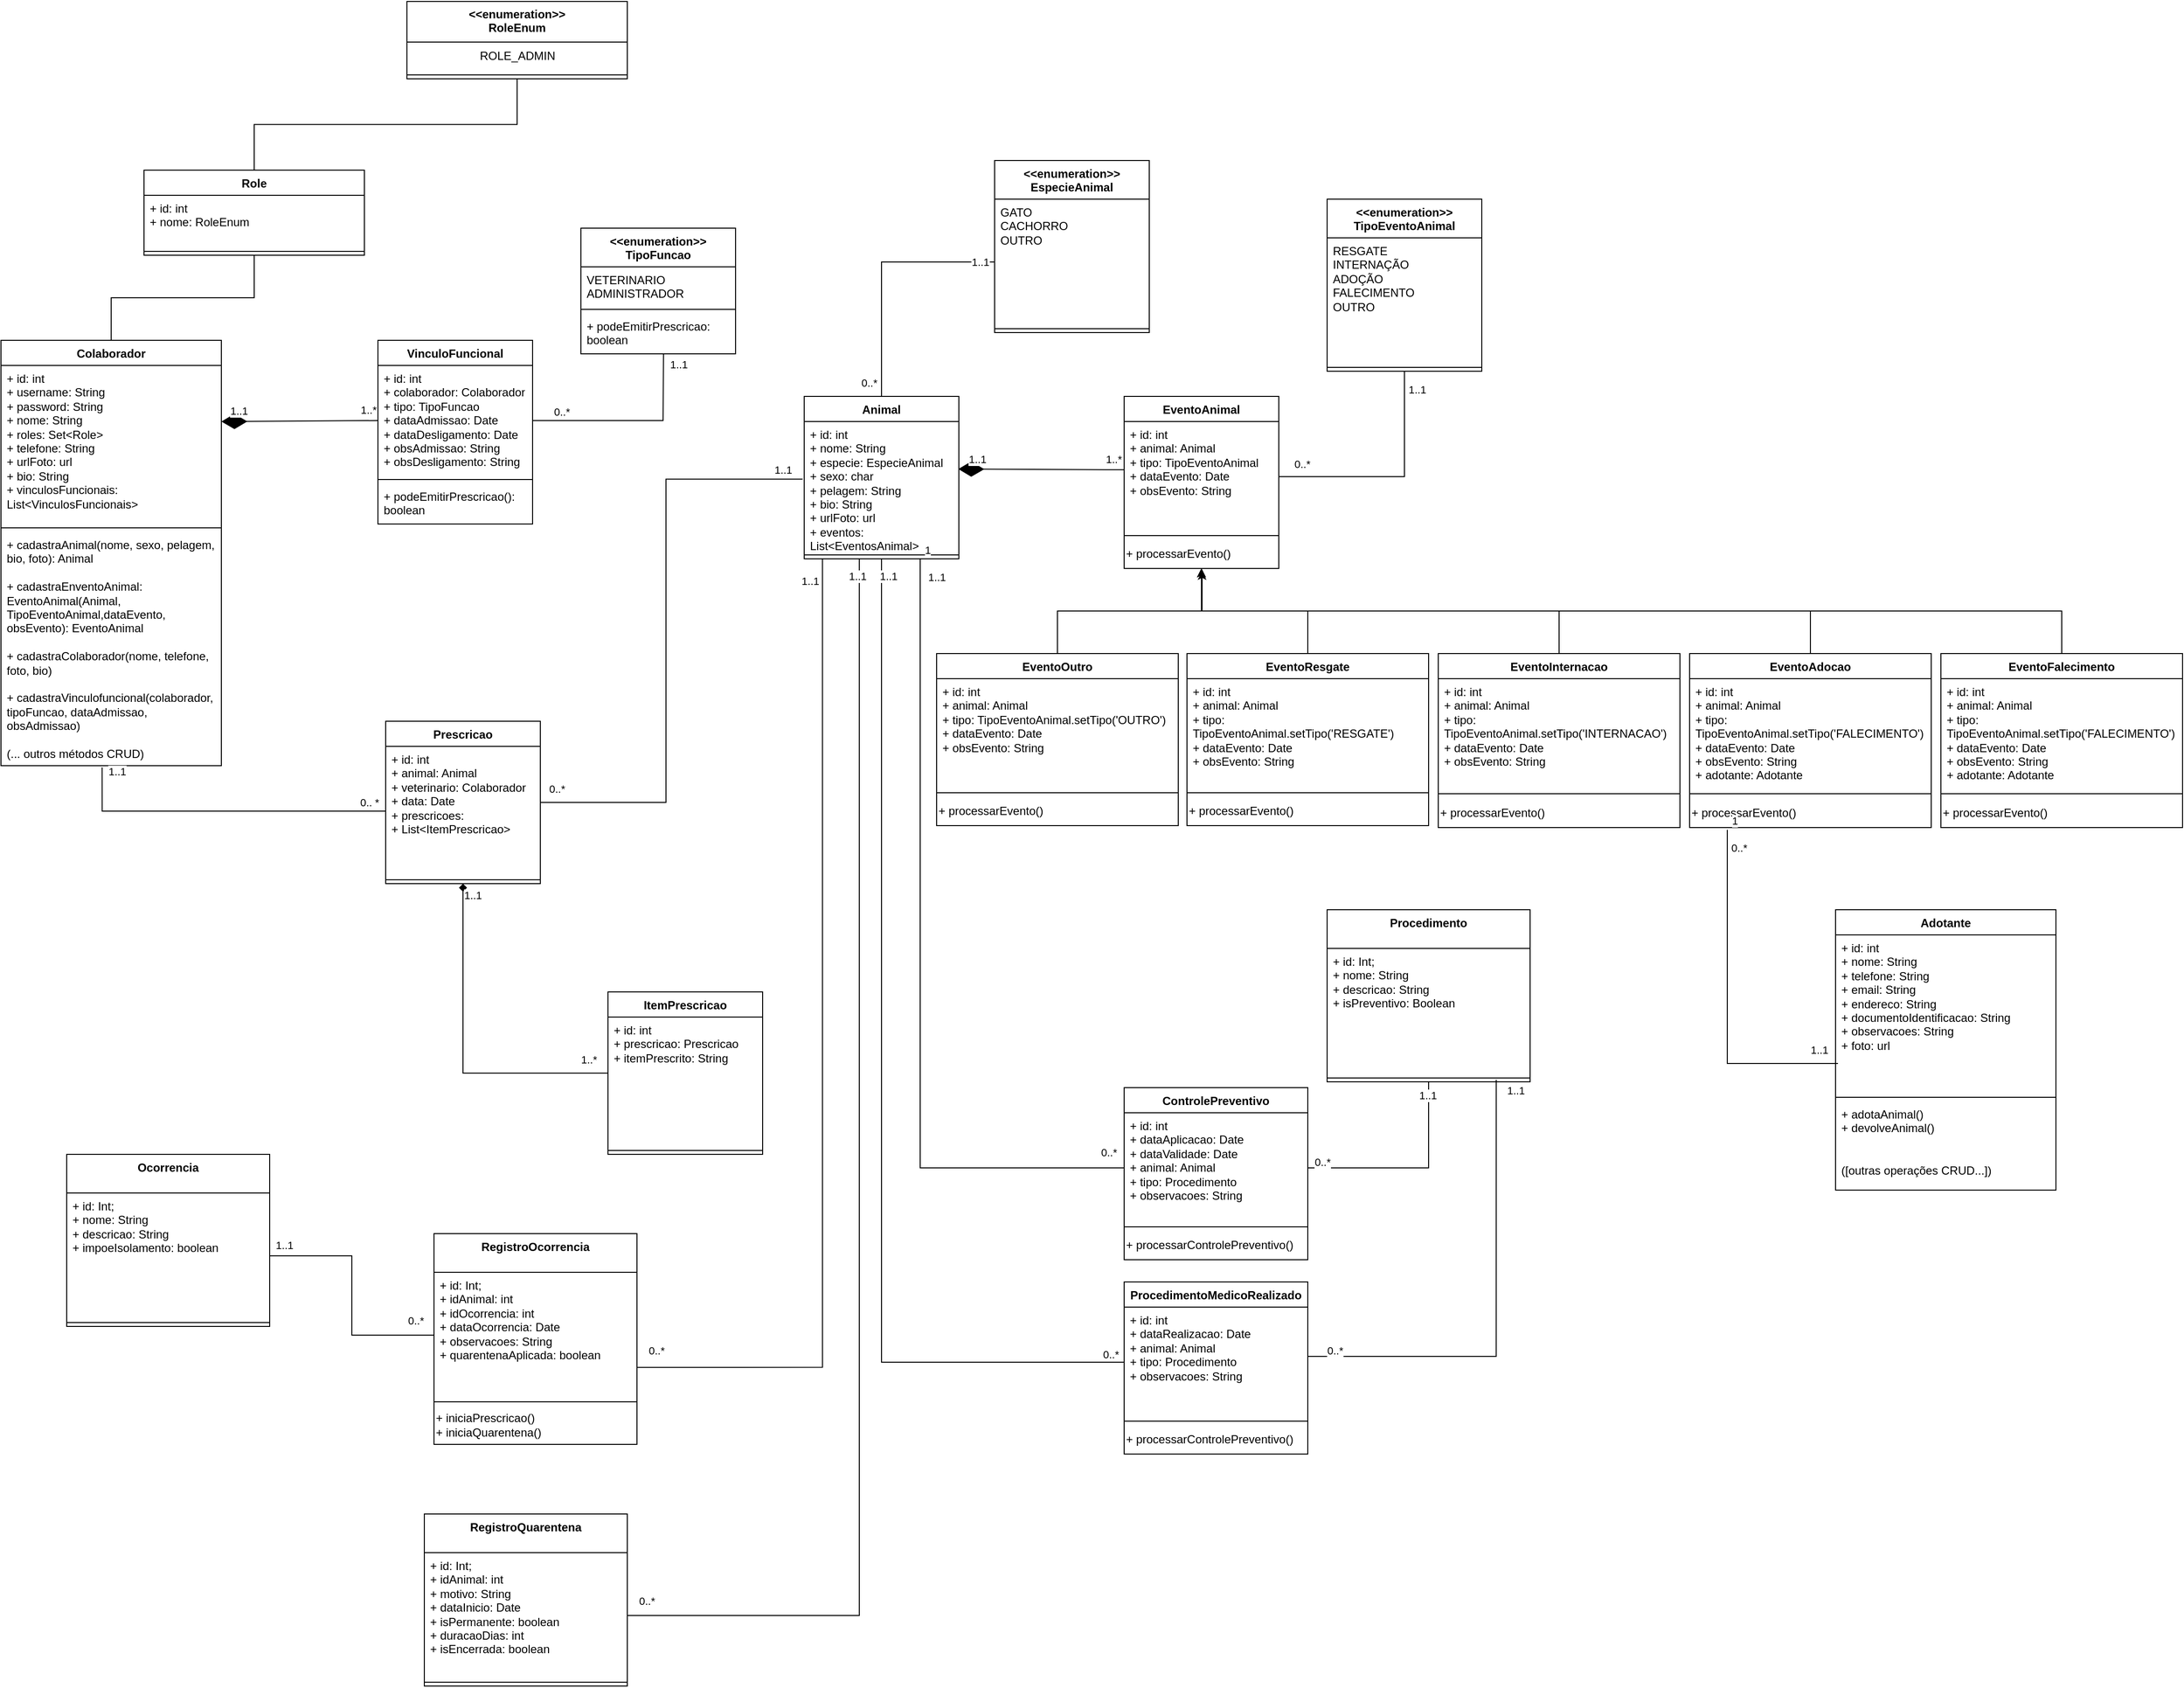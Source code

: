 <mxfile version="27.2.0">
  <diagram name="Página-1" id="5k5zwNrd7Hav4VAPFu0x">
    <mxGraphModel dx="675" dy="1846" grid="1" gridSize="10" guides="1" tooltips="1" connect="1" arrows="1" fold="1" page="1" pageScale="1" pageWidth="827" pageHeight="1169" math="0" shadow="0">
      <root>
        <mxCell id="0" />
        <mxCell id="1" parent="0" />
        <mxCell id="Nio0w__PQ9vjIgNTzqiG-5" value="" style="edgeStyle=orthogonalEdgeStyle;rounded=0;orthogonalLoop=1;jettySize=auto;html=1;exitX=0.5;exitY=0;exitDx=0;exitDy=0;endArrow=none;endFill=0;" edge="1" parent="1" source="nyv8yaPHqSNJ9seJLS0H-16" target="Nio0w__PQ9vjIgNTzqiG-1">
          <mxGeometry relative="1" as="geometry">
            <mxPoint x="130" y="50" as="sourcePoint" />
          </mxGeometry>
        </mxCell>
        <mxCell id="nyv8yaPHqSNJ9seJLS0H-16" value="Colaborador" style="swimlane;fontStyle=1;align=center;verticalAlign=top;childLayout=stackLayout;horizontal=1;startSize=26;horizontalStack=0;resizeParent=1;resizeParentMax=0;resizeLast=0;collapsible=1;marginBottom=0;whiteSpace=wrap;html=1;" parent="1" vertex="1">
          <mxGeometry x="32" y="226" width="228" height="440" as="geometry" />
        </mxCell>
        <mxCell id="nyv8yaPHqSNJ9seJLS0H-17" value="+ id: int&lt;div&gt;+ username: String&lt;/div&gt;&lt;div&gt;+ password: String&lt;br&gt;&lt;div&gt;+ nome: String&lt;/div&gt;&lt;div&gt;+ roles: Set&amp;lt;Role&amp;gt;&lt;/div&gt;&lt;div&gt;+ telefone: String&lt;/div&gt;&lt;div&gt;+ urlFoto: url&lt;/div&gt;&lt;div&gt;+ bio: String&lt;/div&gt;&lt;div&gt;+ vinculosFuncionais: List&amp;lt;VinculosFuncionais&amp;gt;&lt;/div&gt;&lt;/div&gt;" style="text;strokeColor=none;fillColor=none;align=left;verticalAlign=top;spacingLeft=4;spacingRight=4;overflow=hidden;rotatable=0;points=[[0,0.5],[1,0.5]];portConstraint=eastwest;whiteSpace=wrap;html=1;" parent="nyv8yaPHqSNJ9seJLS0H-16" vertex="1">
          <mxGeometry y="26" width="228" height="164" as="geometry" />
        </mxCell>
        <mxCell id="nyv8yaPHqSNJ9seJLS0H-18" value="" style="line;strokeWidth=1;fillColor=none;align=left;verticalAlign=middle;spacingTop=-1;spacingLeft=3;spacingRight=3;rotatable=0;labelPosition=right;points=[];portConstraint=eastwest;strokeColor=inherit;" parent="nyv8yaPHqSNJ9seJLS0H-16" vertex="1">
          <mxGeometry y="190" width="228" height="8" as="geometry" />
        </mxCell>
        <mxCell id="nyv8yaPHqSNJ9seJLS0H-19" value="+ cadastraAnimal(nome, sexo, pelagem, bio, foto): Animal&lt;div&gt;&lt;br&gt;&lt;div&gt;+ cadastraEnventoAnimal: EventoAnimal(Animal, TipoEventoAnimal,dataEvento, obsEvento): EventoAnimal&lt;/div&gt;&lt;/div&gt;&lt;div&gt;&lt;br&gt;&lt;/div&gt;&lt;div&gt;+ cadastraColaborador(nome, telefone, foto, bio)&lt;/div&gt;&lt;div&gt;&lt;br&gt;&lt;/div&gt;&lt;div&gt;+ cadastraVinculofuncional(colaborador, tipoFuncao, dataAdmissao, obsAdmissao)&lt;/div&gt;&lt;div&gt;&lt;br&gt;&lt;/div&gt;&lt;div&gt;(... outros métodos CRUD)&lt;/div&gt;" style="text;strokeColor=none;fillColor=none;align=left;verticalAlign=top;spacingLeft=4;spacingRight=4;overflow=hidden;rotatable=0;points=[[0,0.5],[1,0.5]];portConstraint=eastwest;whiteSpace=wrap;html=1;" parent="nyv8yaPHqSNJ9seJLS0H-16" vertex="1">
          <mxGeometry y="198" width="228" height="242" as="geometry" />
        </mxCell>
        <mxCell id="XHlgbMdC6p3v3ZSsG9dZ-11" value="VinculoFuncional" style="swimlane;fontStyle=1;align=center;verticalAlign=top;childLayout=stackLayout;horizontal=1;startSize=26;horizontalStack=0;resizeParent=1;resizeParentMax=0;resizeLast=0;collapsible=1;marginBottom=0;whiteSpace=wrap;html=1;" parent="1" vertex="1">
          <mxGeometry x="422" y="226" width="160" height="190" as="geometry" />
        </mxCell>
        <mxCell id="XHlgbMdC6p3v3ZSsG9dZ-12" value="+ id: int&lt;div&gt;+ colaborador: Colaborador&lt;/div&gt;&lt;div&gt;+ tipo: TipoFuncao&lt;/div&gt;&lt;div&gt;+ dataAdmissao: Date&lt;/div&gt;&lt;div&gt;+ dataDesligamento: Date&lt;/div&gt;&lt;div&gt;+ obsAdmissao: String&lt;/div&gt;&lt;div&gt;+ obsDesligamento: String&lt;/div&gt;" style="text;strokeColor=none;fillColor=none;align=left;verticalAlign=top;spacingLeft=4;spacingRight=4;overflow=hidden;rotatable=0;points=[[0,0.5],[1,0.5]];portConstraint=eastwest;whiteSpace=wrap;html=1;" parent="XHlgbMdC6p3v3ZSsG9dZ-11" vertex="1">
          <mxGeometry y="26" width="160" height="114" as="geometry" />
        </mxCell>
        <mxCell id="XHlgbMdC6p3v3ZSsG9dZ-13" value="" style="line;strokeWidth=1;fillColor=none;align=left;verticalAlign=middle;spacingTop=-1;spacingLeft=3;spacingRight=3;rotatable=0;labelPosition=right;points=[];portConstraint=eastwest;strokeColor=inherit;" parent="XHlgbMdC6p3v3ZSsG9dZ-11" vertex="1">
          <mxGeometry y="140" width="160" height="8" as="geometry" />
        </mxCell>
        <mxCell id="XHlgbMdC6p3v3ZSsG9dZ-14" value="+ podeEmitirPrescricao(): boolean" style="text;strokeColor=none;fillColor=none;align=left;verticalAlign=top;spacingLeft=4;spacingRight=4;overflow=hidden;rotatable=0;points=[[0,0.5],[1,0.5]];portConstraint=eastwest;whiteSpace=wrap;html=1;" parent="XHlgbMdC6p3v3ZSsG9dZ-11" vertex="1">
          <mxGeometry y="148" width="160" height="42" as="geometry" />
        </mxCell>
        <mxCell id="XHlgbMdC6p3v3ZSsG9dZ-20" value="" style="endArrow=diamondThin;endFill=1;endSize=24;html=1;rounded=0;entryX=1;entryY=0.354;entryDx=0;entryDy=0;exitX=0;exitY=0.5;exitDx=0;exitDy=0;entryPerimeter=0;" parent="1" source="XHlgbMdC6p3v3ZSsG9dZ-12" target="nyv8yaPHqSNJ9seJLS0H-17" edge="1">
          <mxGeometry width="160" relative="1" as="geometry">
            <mxPoint x="222" y="498" as="sourcePoint" />
            <mxPoint x="382" y="498" as="targetPoint" />
          </mxGeometry>
        </mxCell>
        <mxCell id="XHlgbMdC6p3v3ZSsG9dZ-21" value="1..*" style="edgeLabel;html=1;align=center;verticalAlign=middle;resizable=0;points=[];" parent="XHlgbMdC6p3v3ZSsG9dZ-20" vertex="1" connectable="0">
          <mxGeometry x="-0.719" y="3" relative="1" as="geometry">
            <mxPoint x="13" y="-14" as="offset" />
          </mxGeometry>
        </mxCell>
        <mxCell id="XHlgbMdC6p3v3ZSsG9dZ-22" value="1..1" style="edgeLabel;html=1;align=center;verticalAlign=middle;resizable=0;points=[];" parent="XHlgbMdC6p3v3ZSsG9dZ-20" vertex="1" connectable="0">
          <mxGeometry x="0.656" relative="1" as="geometry">
            <mxPoint x="-10" y="-11" as="offset" />
          </mxGeometry>
        </mxCell>
        <mxCell id="XHlgbMdC6p3v3ZSsG9dZ-23" value="&amp;lt;&amp;lt;enumeration&amp;gt;&amp;gt;&lt;div&gt;TipoFuncao&lt;/div&gt;" style="swimlane;fontStyle=1;align=center;verticalAlign=top;childLayout=stackLayout;horizontal=1;startSize=40;horizontalStack=0;resizeParent=1;resizeParentMax=0;resizeLast=0;collapsible=1;marginBottom=0;whiteSpace=wrap;html=1;" parent="1" vertex="1">
          <mxGeometry x="632" y="110" width="160" height="130" as="geometry" />
        </mxCell>
        <mxCell id="XHlgbMdC6p3v3ZSsG9dZ-24" value="VETERINARIO&lt;div&gt;ADMINISTRADOR&lt;/div&gt;" style="text;strokeColor=none;fillColor=none;align=left;verticalAlign=top;spacingLeft=4;spacingRight=4;overflow=hidden;rotatable=0;points=[[0,0.5],[1,0.5]];portConstraint=eastwest;whiteSpace=wrap;html=1;" parent="XHlgbMdC6p3v3ZSsG9dZ-23" vertex="1">
          <mxGeometry y="40" width="160" height="40" as="geometry" />
        </mxCell>
        <mxCell id="XHlgbMdC6p3v3ZSsG9dZ-25" value="" style="line;strokeWidth=1;fillColor=none;align=left;verticalAlign=middle;spacingTop=-1;spacingLeft=3;spacingRight=3;rotatable=0;labelPosition=right;points=[];portConstraint=eastwest;strokeColor=inherit;" parent="XHlgbMdC6p3v3ZSsG9dZ-23" vertex="1">
          <mxGeometry y="80" width="160" height="8" as="geometry" />
        </mxCell>
        <mxCell id="XHlgbMdC6p3v3ZSsG9dZ-26" value="+ podeEmitirPrescricao: boolean" style="text;strokeColor=none;fillColor=none;align=left;verticalAlign=top;spacingLeft=4;spacingRight=4;overflow=hidden;rotatable=0;points=[[0,0.5],[1,0.5]];portConstraint=eastwest;whiteSpace=wrap;html=1;" parent="XHlgbMdC6p3v3ZSsG9dZ-23" vertex="1">
          <mxGeometry y="88" width="160" height="42" as="geometry" />
        </mxCell>
        <mxCell id="XHlgbMdC6p3v3ZSsG9dZ-27" value="" style="endArrow=none;endFill=0;endSize=24;html=1;rounded=0;entryX=1;entryY=0.5;entryDx=0;entryDy=0;exitX=0.534;exitY=1.006;exitDx=0;exitDy=0;exitPerimeter=0;startFill=0;" parent="1" source="XHlgbMdC6p3v3ZSsG9dZ-26" target="XHlgbMdC6p3v3ZSsG9dZ-12" edge="1">
          <mxGeometry width="160" relative="1" as="geometry">
            <mxPoint x="772" y="320" as="sourcePoint" />
            <mxPoint x="932" y="320" as="targetPoint" />
            <Array as="points">
              <mxPoint x="717" y="309" />
            </Array>
          </mxGeometry>
        </mxCell>
        <mxCell id="XHlgbMdC6p3v3ZSsG9dZ-28" value="0..*" style="edgeLabel;html=1;align=center;verticalAlign=middle;resizable=0;points=[];" parent="XHlgbMdC6p3v3ZSsG9dZ-27" vertex="1" connectable="0">
          <mxGeometry x="0.666" relative="1" as="geometry">
            <mxPoint x="-4" y="-9" as="offset" />
          </mxGeometry>
        </mxCell>
        <mxCell id="XHlgbMdC6p3v3ZSsG9dZ-29" value="1..1" style="edgeLabel;html=1;align=center;verticalAlign=middle;resizable=0;points=[];" parent="XHlgbMdC6p3v3ZSsG9dZ-27" vertex="1" connectable="0">
          <mxGeometry x="-0.844" relative="1" as="geometry">
            <mxPoint x="15" y="-6" as="offset" />
          </mxGeometry>
        </mxCell>
        <mxCell id="dBXeSbXLuqzmFoEapjy9-1" value="Animal" style="swimlane;fontStyle=1;align=center;verticalAlign=top;childLayout=stackLayout;horizontal=1;startSize=26;horizontalStack=0;resizeParent=1;resizeParentMax=0;resizeLast=0;collapsible=1;marginBottom=0;whiteSpace=wrap;html=1;" parent="1" vertex="1">
          <mxGeometry x="863" y="284" width="160" height="168" as="geometry" />
        </mxCell>
        <mxCell id="dBXeSbXLuqzmFoEapjy9-2" value="+ id: int&lt;div&gt;+ nome: String&lt;/div&gt;&lt;div&gt;+ especie: EspecieAnimal&lt;/div&gt;&lt;div&gt;+ sexo: char&lt;/div&gt;&lt;div&gt;+ pelagem: String&lt;/div&gt;&lt;div&gt;+ bio: String&lt;/div&gt;&lt;div&gt;+&amp;nbsp;&lt;span style=&quot;background-color: transparent; color: light-dark(rgb(0, 0, 0), rgb(255, 255, 255));&quot;&gt;urlFoto: url&lt;/span&gt;&lt;/div&gt;&lt;div&gt;&lt;span style=&quot;background-color: transparent; color: light-dark(rgb(0, 0, 0), rgb(255, 255, 255));&quot;&gt;+ eventos: List&amp;lt;EventosAnimal&amp;gt;&lt;/span&gt;&lt;/div&gt;&lt;div&gt;&lt;br&gt;&lt;/div&gt;" style="text;strokeColor=none;fillColor=none;align=left;verticalAlign=top;spacingLeft=4;spacingRight=4;overflow=hidden;rotatable=0;points=[[0,0.5],[1,0.5]];portConstraint=eastwest;whiteSpace=wrap;html=1;" parent="dBXeSbXLuqzmFoEapjy9-1" vertex="1">
          <mxGeometry y="26" width="160" height="134" as="geometry" />
        </mxCell>
        <mxCell id="dBXeSbXLuqzmFoEapjy9-3" value="" style="line;strokeWidth=1;fillColor=none;align=left;verticalAlign=middle;spacingTop=-1;spacingLeft=3;spacingRight=3;rotatable=0;labelPosition=right;points=[];portConstraint=eastwest;strokeColor=inherit;" parent="dBXeSbXLuqzmFoEapjy9-1" vertex="1">
          <mxGeometry y="160" width="160" height="8" as="geometry" />
        </mxCell>
        <mxCell id="dBXeSbXLuqzmFoEapjy9-5" value="Evento&lt;span style=&quot;background-color: transparent; color: light-dark(rgb(0, 0, 0), rgb(255, 255, 255));&quot;&gt;Animal&lt;/span&gt;" style="swimlane;fontStyle=1;align=center;verticalAlign=top;childLayout=stackLayout;horizontal=1;startSize=26;horizontalStack=0;resizeParent=1;resizeParentMax=0;resizeLast=0;collapsible=1;marginBottom=0;whiteSpace=wrap;html=1;" parent="1" vertex="1">
          <mxGeometry x="1194" y="284" width="160" height="178" as="geometry" />
        </mxCell>
        <mxCell id="dBXeSbXLuqzmFoEapjy9-6" value="+ id: int&lt;div&gt;+ animal: Animal&lt;/div&gt;&lt;div&gt;+ tipo: TipoEventoAnimal&lt;/div&gt;&lt;div&gt;+ dataEvento: Date&lt;/div&gt;&lt;div&gt;+ obsEvento: String&lt;/div&gt;" style="text;strokeColor=none;fillColor=none;align=left;verticalAlign=top;spacingLeft=4;spacingRight=4;overflow=hidden;rotatable=0;points=[[0,0.5],[1,0.5]];portConstraint=eastwest;whiteSpace=wrap;html=1;" parent="dBXeSbXLuqzmFoEapjy9-5" vertex="1">
          <mxGeometry y="26" width="160" height="114" as="geometry" />
        </mxCell>
        <mxCell id="dBXeSbXLuqzmFoEapjy9-7" value="" style="line;strokeWidth=1;fillColor=none;align=left;verticalAlign=middle;spacingTop=-1;spacingLeft=3;spacingRight=3;rotatable=0;labelPosition=right;points=[];portConstraint=eastwest;strokeColor=inherit;" parent="dBXeSbXLuqzmFoEapjy9-5" vertex="1">
          <mxGeometry y="140" width="160" height="8" as="geometry" />
        </mxCell>
        <mxCell id="3y3oZNTwx3nEwR4IEpZc-38" value="+ processarEvento()" style="text;html=1;align=left;verticalAlign=middle;resizable=0;points=[];autosize=1;strokeColor=none;fillColor=none;" parent="dBXeSbXLuqzmFoEapjy9-5" vertex="1">
          <mxGeometry y="148" width="160" height="30" as="geometry" />
        </mxCell>
        <mxCell id="dBXeSbXLuqzmFoEapjy9-9" value="&amp;lt;&amp;lt;enumeration&amp;gt;&amp;gt;&lt;div&gt;TipoEventoAnimal&lt;/div&gt;" style="swimlane;fontStyle=1;align=center;verticalAlign=top;childLayout=stackLayout;horizontal=1;startSize=40;horizontalStack=0;resizeParent=1;resizeParentMax=0;resizeLast=0;collapsible=1;marginBottom=0;whiteSpace=wrap;html=1;" parent="1" vertex="1">
          <mxGeometry x="1404" y="80" width="160" height="178" as="geometry" />
        </mxCell>
        <mxCell id="dBXeSbXLuqzmFoEapjy9-10" value="RESGATE&lt;div&gt;INTERNAÇÃO&lt;/div&gt;&lt;div&gt;ADOÇÃO&lt;/div&gt;&lt;div&gt;FALECIMENTO&lt;/div&gt;&lt;div&gt;OUTRO&lt;/div&gt;" style="text;strokeColor=none;fillColor=none;align=left;verticalAlign=top;spacingLeft=4;spacingRight=4;overflow=hidden;rotatable=0;points=[[0,0.5],[1,0.5]];portConstraint=eastwest;whiteSpace=wrap;html=1;" parent="dBXeSbXLuqzmFoEapjy9-9" vertex="1">
          <mxGeometry y="40" width="160" height="130" as="geometry" />
        </mxCell>
        <mxCell id="dBXeSbXLuqzmFoEapjy9-11" value="" style="line;strokeWidth=1;fillColor=none;align=left;verticalAlign=middle;spacingTop=-1;spacingLeft=3;spacingRight=3;rotatable=0;labelPosition=right;points=[];portConstraint=eastwest;strokeColor=inherit;" parent="dBXeSbXLuqzmFoEapjy9-9" vertex="1">
          <mxGeometry y="170" width="160" height="8" as="geometry" />
        </mxCell>
        <mxCell id="dBXeSbXLuqzmFoEapjy9-13" value="" style="endArrow=none;html=1;rounded=0;entryX=0.5;entryY=1;entryDx=0;entryDy=0;exitX=1;exitY=0.5;exitDx=0;exitDy=0;" parent="1" source="dBXeSbXLuqzmFoEapjy9-6" target="dBXeSbXLuqzmFoEapjy9-9" edge="1">
          <mxGeometry width="50" height="50" relative="1" as="geometry">
            <mxPoint x="1467" y="390" as="sourcePoint" />
            <mxPoint x="1484" y="252.016" as="targetPoint" />
            <Array as="points">
              <mxPoint x="1484" y="367" />
            </Array>
          </mxGeometry>
        </mxCell>
        <mxCell id="dBXeSbXLuqzmFoEapjy9-14" value="1..1" style="edgeLabel;html=1;align=center;verticalAlign=middle;resizable=0;points=[];" parent="dBXeSbXLuqzmFoEapjy9-13" vertex="1" connectable="0">
          <mxGeometry x="0.812" y="-4" relative="1" as="geometry">
            <mxPoint x="9" y="-4" as="offset" />
          </mxGeometry>
        </mxCell>
        <mxCell id="dBXeSbXLuqzmFoEapjy9-15" value="0..*" style="edgeLabel;html=1;align=center;verticalAlign=middle;resizable=0;points=[];" parent="dBXeSbXLuqzmFoEapjy9-13" vertex="1" connectable="0">
          <mxGeometry x="-0.801" y="1" relative="1" as="geometry">
            <mxPoint y="-12" as="offset" />
          </mxGeometry>
        </mxCell>
        <mxCell id="dBXeSbXLuqzmFoEapjy9-17" value="" style="endArrow=diamondThin;endFill=1;endSize=24;html=1;rounded=0;exitX=0.001;exitY=0.438;exitDx=0;exitDy=0;exitPerimeter=0;entryX=0.996;entryY=0.367;entryDx=0;entryDy=0;entryPerimeter=0;" parent="1" source="dBXeSbXLuqzmFoEapjy9-6" target="dBXeSbXLuqzmFoEapjy9-2" edge="1">
          <mxGeometry width="160" relative="1" as="geometry">
            <mxPoint x="1246" y="344" as="sourcePoint" />
            <mxPoint x="1056" y="444" as="targetPoint" />
          </mxGeometry>
        </mxCell>
        <mxCell id="dBXeSbXLuqzmFoEapjy9-18" value="1..*" style="edgeLabel;html=1;align=center;verticalAlign=middle;resizable=0;points=[];" parent="dBXeSbXLuqzmFoEapjy9-17" vertex="1" connectable="0">
          <mxGeometry x="-0.719" y="3" relative="1" as="geometry">
            <mxPoint x="13" y="-14" as="offset" />
          </mxGeometry>
        </mxCell>
        <mxCell id="dBXeSbXLuqzmFoEapjy9-19" value="1..1" style="edgeLabel;html=1;align=center;verticalAlign=middle;resizable=0;points=[];" parent="dBXeSbXLuqzmFoEapjy9-17" vertex="1" connectable="0">
          <mxGeometry x="0.656" relative="1" as="geometry">
            <mxPoint x="-10" y="-11" as="offset" />
          </mxGeometry>
        </mxCell>
        <mxCell id="dBXeSbXLuqzmFoEapjy9-32" style="edgeStyle=orthogonalEdgeStyle;rounded=0;orthogonalLoop=1;jettySize=auto;html=1;entryX=-0.01;entryY=0.445;entryDx=0;entryDy=0;endArrow=none;endFill=0;entryPerimeter=0;" parent="1" source="dBXeSbXLuqzmFoEapjy9-20" target="dBXeSbXLuqzmFoEapjy9-2" edge="1">
          <mxGeometry relative="1" as="geometry">
            <Array as="points">
              <mxPoint x="720" y="704" />
              <mxPoint x="720" y="370" />
            </Array>
          </mxGeometry>
        </mxCell>
        <mxCell id="dBXeSbXLuqzmFoEapjy9-34" value="0..*" style="edgeLabel;html=1;align=center;verticalAlign=middle;resizable=0;points=[];" parent="dBXeSbXLuqzmFoEapjy9-32" vertex="1" connectable="0">
          <mxGeometry x="-0.921" y="1" relative="1" as="geometry">
            <mxPoint x="-7" y="-13" as="offset" />
          </mxGeometry>
        </mxCell>
        <mxCell id="dBXeSbXLuqzmFoEapjy9-35" value="1..1" style="edgeLabel;html=1;align=center;verticalAlign=middle;resizable=0;points=[];" parent="dBXeSbXLuqzmFoEapjy9-32" vertex="1" connectable="0">
          <mxGeometry x="0.924" y="1" relative="1" as="geometry">
            <mxPoint x="2" y="-9" as="offset" />
          </mxGeometry>
        </mxCell>
        <mxCell id="dBXeSbXLuqzmFoEapjy9-20" value="Prescricao" style="swimlane;fontStyle=1;align=center;verticalAlign=top;childLayout=stackLayout;horizontal=1;startSize=26;horizontalStack=0;resizeParent=1;resizeParentMax=0;resizeLast=0;collapsible=1;marginBottom=0;whiteSpace=wrap;html=1;" parent="1" vertex="1">
          <mxGeometry x="430" y="620" width="160" height="168" as="geometry" />
        </mxCell>
        <mxCell id="dBXeSbXLuqzmFoEapjy9-21" value="+ id: int&lt;div&gt;+ animal: Animal&lt;/div&gt;&lt;div&gt;+ veterinario: Colaborador&lt;/div&gt;&lt;div&gt;+ data: Date&lt;/div&gt;&lt;div&gt;+ prescricoes:&amp;nbsp;&lt;/div&gt;&lt;div&gt;+ List&amp;lt;ItemPrescricao&amp;gt;&lt;/div&gt;&lt;div&gt;&lt;br&gt;&lt;/div&gt;" style="text;strokeColor=none;fillColor=none;align=left;verticalAlign=top;spacingLeft=4;spacingRight=4;overflow=hidden;rotatable=0;points=[[0,0.5],[1,0.5]];portConstraint=eastwest;whiteSpace=wrap;html=1;" parent="dBXeSbXLuqzmFoEapjy9-20" vertex="1">
          <mxGeometry y="26" width="160" height="134" as="geometry" />
        </mxCell>
        <mxCell id="dBXeSbXLuqzmFoEapjy9-22" value="" style="line;strokeWidth=1;fillColor=none;align=left;verticalAlign=middle;spacingTop=-1;spacingLeft=3;spacingRight=3;rotatable=0;labelPosition=right;points=[];portConstraint=eastwest;strokeColor=inherit;" parent="dBXeSbXLuqzmFoEapjy9-20" vertex="1">
          <mxGeometry y="160" width="160" height="8" as="geometry" />
        </mxCell>
        <mxCell id="dBXeSbXLuqzmFoEapjy9-33" style="edgeStyle=orthogonalEdgeStyle;rounded=0;orthogonalLoop=1;jettySize=auto;html=1;entryX=0.5;entryY=1;entryDx=0;entryDy=0;endArrow=diamond;endFill=1;" parent="1" source="dBXeSbXLuqzmFoEapjy9-23" target="dBXeSbXLuqzmFoEapjy9-20" edge="1">
          <mxGeometry relative="1" as="geometry" />
        </mxCell>
        <mxCell id="dBXeSbXLuqzmFoEapjy9-36" value="1..1" style="edgeLabel;html=1;align=center;verticalAlign=middle;resizable=0;points=[];" parent="dBXeSbXLuqzmFoEapjy9-33" vertex="1" connectable="0">
          <mxGeometry x="0.788" y="-4" relative="1" as="geometry">
            <mxPoint x="6" y="-25" as="offset" />
          </mxGeometry>
        </mxCell>
        <mxCell id="dBXeSbXLuqzmFoEapjy9-37" value="1..*" style="edgeLabel;html=1;align=center;verticalAlign=middle;resizable=0;points=[];" parent="dBXeSbXLuqzmFoEapjy9-33" vertex="1" connectable="0">
          <mxGeometry x="-0.883" y="-2" relative="1" as="geometry">
            <mxPoint y="-12" as="offset" />
          </mxGeometry>
        </mxCell>
        <mxCell id="dBXeSbXLuqzmFoEapjy9-23" value="ItemPrescricao" style="swimlane;fontStyle=1;align=center;verticalAlign=top;childLayout=stackLayout;horizontal=1;startSize=26;horizontalStack=0;resizeParent=1;resizeParentMax=0;resizeLast=0;collapsible=1;marginBottom=0;whiteSpace=wrap;html=1;" parent="1" vertex="1">
          <mxGeometry x="660" y="900" width="160" height="168" as="geometry" />
        </mxCell>
        <mxCell id="dBXeSbXLuqzmFoEapjy9-24" value="+ id: int&lt;div&gt;+ prescricao: Prescricao&lt;/div&gt;&lt;div&gt;+ itemPrescrito: String&lt;/div&gt;&lt;div&gt;&lt;br&gt;&lt;/div&gt;" style="text;strokeColor=none;fillColor=none;align=left;verticalAlign=top;spacingLeft=4;spacingRight=4;overflow=hidden;rotatable=0;points=[[0,0.5],[1,0.5]];portConstraint=eastwest;whiteSpace=wrap;html=1;" parent="dBXeSbXLuqzmFoEapjy9-23" vertex="1">
          <mxGeometry y="26" width="160" height="134" as="geometry" />
        </mxCell>
        <mxCell id="dBXeSbXLuqzmFoEapjy9-25" value="" style="line;strokeWidth=1;fillColor=none;align=left;verticalAlign=middle;spacingTop=-1;spacingLeft=3;spacingRight=3;rotatable=0;labelPosition=right;points=[];portConstraint=eastwest;strokeColor=inherit;" parent="dBXeSbXLuqzmFoEapjy9-23" vertex="1">
          <mxGeometry y="160" width="160" height="8" as="geometry" />
        </mxCell>
        <mxCell id="dBXeSbXLuqzmFoEapjy9-29" style="edgeStyle=orthogonalEdgeStyle;rounded=0;orthogonalLoop=1;jettySize=auto;html=1;entryX=0;entryY=0.5;entryDx=0;entryDy=0;endArrow=none;startFill=0;exitX=0.459;exitY=1.007;exitDx=0;exitDy=0;exitPerimeter=0;" parent="1" source="nyv8yaPHqSNJ9seJLS0H-19" target="dBXeSbXLuqzmFoEapjy9-21" edge="1">
          <mxGeometry relative="1" as="geometry">
            <Array as="points">
              <mxPoint x="137" y="713" />
            </Array>
          </mxGeometry>
        </mxCell>
        <mxCell id="dBXeSbXLuqzmFoEapjy9-30" value="0.. *" style="edgeLabel;html=1;align=center;verticalAlign=middle;resizable=0;points=[];" parent="dBXeSbXLuqzmFoEapjy9-29" vertex="1" connectable="0">
          <mxGeometry x="0.899" y="1" relative="1" as="geometry">
            <mxPoint y="-8" as="offset" />
          </mxGeometry>
        </mxCell>
        <mxCell id="dBXeSbXLuqzmFoEapjy9-31" value="1..1" style="edgeLabel;html=1;align=center;verticalAlign=middle;resizable=0;points=[];" parent="dBXeSbXLuqzmFoEapjy9-29" vertex="1" connectable="0">
          <mxGeometry x="-0.916" y="1" relative="1" as="geometry">
            <mxPoint x="14" y="-10" as="offset" />
          </mxGeometry>
        </mxCell>
        <mxCell id="3y3oZNTwx3nEwR4IEpZc-1" value="Evento&lt;span style=&quot;background-color: transparent; color: light-dark(rgb(0, 0, 0), rgb(255, 255, 255));&quot;&gt;Adocao&lt;/span&gt;" style="swimlane;fontStyle=1;align=center;verticalAlign=top;childLayout=stackLayout;horizontal=1;startSize=26;horizontalStack=0;resizeParent=1;resizeParentMax=0;resizeLast=0;collapsible=1;marginBottom=0;whiteSpace=wrap;html=1;" parent="1" vertex="1">
          <mxGeometry x="1779" y="550" width="250" height="180" as="geometry" />
        </mxCell>
        <mxCell id="3y3oZNTwx3nEwR4IEpZc-2" value="+ id: int&lt;div&gt;+ animal: Animal&lt;/div&gt;&lt;div&gt;+ tipo: TipoEventoAnimal.setTipo(&#39;FALECIMENTO&#39;)&lt;/div&gt;&lt;div&gt;+ dataEvento: Date&lt;/div&gt;&lt;div&gt;+ obsEvento: String&lt;/div&gt;&lt;div&gt;+ adotante: Adotante&lt;/div&gt;" style="text;strokeColor=none;fillColor=none;align=left;verticalAlign=top;spacingLeft=4;spacingRight=4;overflow=hidden;rotatable=0;points=[[0,0.5],[1,0.5]];portConstraint=eastwest;whiteSpace=wrap;html=1;" parent="3y3oZNTwx3nEwR4IEpZc-1" vertex="1">
          <mxGeometry y="26" width="250" height="114" as="geometry" />
        </mxCell>
        <mxCell id="3y3oZNTwx3nEwR4IEpZc-3" value="" style="line;strokeWidth=1;fillColor=none;align=left;verticalAlign=middle;spacingTop=-1;spacingLeft=3;spacingRight=3;rotatable=0;labelPosition=right;points=[];portConstraint=eastwest;strokeColor=inherit;" parent="3y3oZNTwx3nEwR4IEpZc-1" vertex="1">
          <mxGeometry y="140" width="250" height="10" as="geometry" />
        </mxCell>
        <mxCell id="3y3oZNTwx3nEwR4IEpZc-25" value="+ processarEvento()" style="text;html=1;align=left;verticalAlign=middle;resizable=0;points=[];autosize=1;strokeColor=none;fillColor=none;" parent="3y3oZNTwx3nEwR4IEpZc-1" vertex="1">
          <mxGeometry y="150" width="250" height="30" as="geometry" />
        </mxCell>
        <mxCell id="3y3oZNTwx3nEwR4IEpZc-4" style="edgeStyle=orthogonalEdgeStyle;rounded=0;orthogonalLoop=1;jettySize=auto;html=1;entryX=0.5;entryY=1;entryDx=0;entryDy=0;exitX=0.5;exitY=0;exitDx=0;exitDy=0;" parent="1" source="3y3oZNTwx3nEwR4IEpZc-1" target="dBXeSbXLuqzmFoEapjy9-5" edge="1">
          <mxGeometry relative="1" as="geometry" />
        </mxCell>
        <mxCell id="3y3oZNTwx3nEwR4IEpZc-5" value="ControlePreventivo" style="swimlane;fontStyle=1;align=center;verticalAlign=top;childLayout=stackLayout;horizontal=1;startSize=26;horizontalStack=0;resizeParent=1;resizeParentMax=0;resizeLast=0;collapsible=1;marginBottom=0;whiteSpace=wrap;html=1;" parent="1" vertex="1">
          <mxGeometry x="1194" y="999" width="190" height="178" as="geometry" />
        </mxCell>
        <mxCell id="3y3oZNTwx3nEwR4IEpZc-6" value="+ id: int&lt;div&gt;+ dataAplicacao: Date&lt;/div&gt;&lt;div&gt;+ dataValidade: Date&lt;br&gt;&lt;div&gt;+ animal: Animal&lt;/div&gt;&lt;div&gt;+ tipo: Procedimento&lt;/div&gt;&lt;div&gt;+ observacoes: String&lt;/div&gt;&lt;/div&gt;" style="text;strokeColor=none;fillColor=none;align=left;verticalAlign=top;spacingLeft=4;spacingRight=4;overflow=hidden;rotatable=0;points=[[0,0.5],[1,0.5]];portConstraint=eastwest;whiteSpace=wrap;html=1;" parent="3y3oZNTwx3nEwR4IEpZc-5" vertex="1">
          <mxGeometry y="26" width="190" height="114" as="geometry" />
        </mxCell>
        <mxCell id="3y3oZNTwx3nEwR4IEpZc-7" value="" style="line;strokeWidth=1;fillColor=none;align=left;verticalAlign=middle;spacingTop=-1;spacingLeft=3;spacingRight=3;rotatable=0;labelPosition=right;points=[];portConstraint=eastwest;strokeColor=inherit;" parent="3y3oZNTwx3nEwR4IEpZc-5" vertex="1">
          <mxGeometry y="140" width="190" height="8" as="geometry" />
        </mxCell>
        <mxCell id="3y3oZNTwx3nEwR4IEpZc-40" value="+ processarControlePreventivo()" style="text;html=1;align=left;verticalAlign=middle;resizable=0;points=[];autosize=1;strokeColor=none;fillColor=none;" parent="3y3oZNTwx3nEwR4IEpZc-5" vertex="1">
          <mxGeometry y="148" width="190" height="30" as="geometry" />
        </mxCell>
        <mxCell id="3y3oZNTwx3nEwR4IEpZc-8" value="&lt;div&gt;Procedimento&lt;/div&gt;" style="swimlane;fontStyle=1;align=center;verticalAlign=top;childLayout=stackLayout;horizontal=1;startSize=40;horizontalStack=0;resizeParent=1;resizeParentMax=0;resizeLast=0;collapsible=1;marginBottom=0;whiteSpace=wrap;html=1;" parent="1" vertex="1">
          <mxGeometry x="1404" y="815" width="210" height="178" as="geometry" />
        </mxCell>
        <mxCell id="3y3oZNTwx3nEwR4IEpZc-9" value="+ id: Int;&lt;div&gt;+ nome: String&lt;/div&gt;&lt;div&gt;+ descricao: String&lt;br&gt;&lt;div&gt;+ isPreventivo: Boolean&lt;/div&gt;&lt;/div&gt;" style="text;strokeColor=none;fillColor=none;align=left;verticalAlign=top;spacingLeft=4;spacingRight=4;overflow=hidden;rotatable=0;points=[[0,0.5],[1,0.5]];portConstraint=eastwest;whiteSpace=wrap;html=1;" parent="3y3oZNTwx3nEwR4IEpZc-8" vertex="1">
          <mxGeometry y="40" width="210" height="130" as="geometry" />
        </mxCell>
        <mxCell id="3y3oZNTwx3nEwR4IEpZc-10" value="" style="line;strokeWidth=1;fillColor=none;align=left;verticalAlign=middle;spacingTop=-1;spacingLeft=3;spacingRight=3;rotatable=0;labelPosition=right;points=[];portConstraint=eastwest;strokeColor=inherit;" parent="3y3oZNTwx3nEwR4IEpZc-8" vertex="1">
          <mxGeometry y="170" width="210" height="8" as="geometry" />
        </mxCell>
        <mxCell id="3y3oZNTwx3nEwR4IEpZc-11" style="edgeStyle=orthogonalEdgeStyle;rounded=0;orthogonalLoop=1;jettySize=auto;html=1;entryX=0.5;entryY=1;entryDx=0;entryDy=0;endArrow=none;endFill=0;" parent="1" source="3y3oZNTwx3nEwR4IEpZc-6" target="3y3oZNTwx3nEwR4IEpZc-8" edge="1">
          <mxGeometry relative="1" as="geometry" />
        </mxCell>
        <mxCell id="3y3oZNTwx3nEwR4IEpZc-12" value="1..1" style="edgeLabel;html=1;align=center;verticalAlign=middle;resizable=0;points=[];" parent="3y3oZNTwx3nEwR4IEpZc-11" vertex="1" connectable="0">
          <mxGeometry x="0.872" y="1" relative="1" as="geometry">
            <mxPoint as="offset" />
          </mxGeometry>
        </mxCell>
        <mxCell id="3y3oZNTwx3nEwR4IEpZc-13" value="0..*" style="edgeLabel;html=1;align=center;verticalAlign=middle;resizable=0;points=[];" parent="3y3oZNTwx3nEwR4IEpZc-11" vertex="1" connectable="0">
          <mxGeometry x="-0.901" y="-1" relative="1" as="geometry">
            <mxPoint x="4" y="-7" as="offset" />
          </mxGeometry>
        </mxCell>
        <mxCell id="3y3oZNTwx3nEwR4IEpZc-14" value="1" style="endArrow=none;html=1;endSize=12;startArrow=none;startSize=14;startFill=0;edgeStyle=orthogonalEdgeStyle;align=left;verticalAlign=bottom;rounded=0;exitX=0.75;exitY=1;exitDx=0;exitDy=0;entryX=0;entryY=0.5;entryDx=0;entryDy=0;endFill=0;" parent="1" source="dBXeSbXLuqzmFoEapjy9-1" target="3y3oZNTwx3nEwR4IEpZc-6" edge="1">
          <mxGeometry x="-1" y="3" relative="1" as="geometry">
            <mxPoint x="980" y="830" as="sourcePoint" />
            <mxPoint x="1140" y="830" as="targetPoint" />
          </mxGeometry>
        </mxCell>
        <mxCell id="3y3oZNTwx3nEwR4IEpZc-15" value="1..1" style="edgeLabel;html=1;align=center;verticalAlign=middle;resizable=0;points=[];" parent="3y3oZNTwx3nEwR4IEpZc-14" vertex="1" connectable="0">
          <mxGeometry x="-0.899" y="-1" relative="1" as="geometry">
            <mxPoint x="18" y="-24" as="offset" />
          </mxGeometry>
        </mxCell>
        <mxCell id="3y3oZNTwx3nEwR4IEpZc-16" value="0..*" style="edgeLabel;html=1;align=center;verticalAlign=middle;resizable=0;points=[];" parent="3y3oZNTwx3nEwR4IEpZc-14" vertex="1" connectable="0">
          <mxGeometry x="0.923" y="1" relative="1" as="geometry">
            <mxPoint x="16" y="-15" as="offset" />
          </mxGeometry>
        </mxCell>
        <mxCell id="3y3oZNTwx3nEwR4IEpZc-17" value="Evento&lt;span style=&quot;background-color: transparent; color: light-dark(rgb(0, 0, 0), rgb(255, 255, 255));&quot;&gt;Internacao&lt;/span&gt;" style="swimlane;fontStyle=1;align=center;verticalAlign=top;childLayout=stackLayout;horizontal=1;startSize=26;horizontalStack=0;resizeParent=1;resizeParentMax=0;resizeLast=0;collapsible=1;marginBottom=0;whiteSpace=wrap;html=1;" parent="1" vertex="1">
          <mxGeometry x="1519" y="550" width="250" height="180" as="geometry" />
        </mxCell>
        <mxCell id="3y3oZNTwx3nEwR4IEpZc-18" value="+ id: int&lt;div&gt;+ animal: Animal&lt;/div&gt;&lt;div&gt;+ tipo: TipoEventoAnimal.setTipo(&#39;INTERNACAO&#39;)&lt;/div&gt;&lt;div&gt;+ dataEvento: Date&lt;/div&gt;&lt;div&gt;+ obsEvento: String&lt;/div&gt;" style="text;strokeColor=none;fillColor=none;align=left;verticalAlign=top;spacingLeft=4;spacingRight=4;overflow=hidden;rotatable=0;points=[[0,0.5],[1,0.5]];portConstraint=eastwest;whiteSpace=wrap;html=1;" parent="3y3oZNTwx3nEwR4IEpZc-17" vertex="1">
          <mxGeometry y="26" width="250" height="114" as="geometry" />
        </mxCell>
        <mxCell id="3y3oZNTwx3nEwR4IEpZc-19" value="" style="line;strokeWidth=1;fillColor=none;align=left;verticalAlign=middle;spacingTop=-1;spacingLeft=3;spacingRight=3;rotatable=0;labelPosition=right;points=[];portConstraint=eastwest;strokeColor=inherit;" parent="3y3oZNTwx3nEwR4IEpZc-17" vertex="1">
          <mxGeometry y="140" width="250" height="10" as="geometry" />
        </mxCell>
        <mxCell id="3y3oZNTwx3nEwR4IEpZc-24" value="+ processarEvento()" style="text;html=1;align=left;verticalAlign=middle;resizable=0;points=[];autosize=1;strokeColor=none;fillColor=none;" parent="3y3oZNTwx3nEwR4IEpZc-17" vertex="1">
          <mxGeometry y="150" width="250" height="30" as="geometry" />
        </mxCell>
        <mxCell id="3y3oZNTwx3nEwR4IEpZc-20" value="Evento&lt;span style=&quot;background-color: transparent; color: light-dark(rgb(0, 0, 0), rgb(255, 255, 255));&quot;&gt;Resgate&lt;/span&gt;" style="swimlane;fontStyle=1;align=center;verticalAlign=top;childLayout=stackLayout;horizontal=1;startSize=26;horizontalStack=0;resizeParent=1;resizeParentMax=0;resizeLast=0;collapsible=1;marginBottom=0;whiteSpace=wrap;html=1;" parent="1" vertex="1">
          <mxGeometry x="1259" y="550" width="250" height="178" as="geometry" />
        </mxCell>
        <mxCell id="3y3oZNTwx3nEwR4IEpZc-21" value="+ id: int&lt;div&gt;+ animal: Animal&lt;/div&gt;&lt;div&gt;+ tipo: TipoEventoAnimal.setTipo(&#39;RESGATE&#39;)&lt;/div&gt;&lt;div&gt;+ dataEvento: Date&lt;/div&gt;&lt;div&gt;+ obsEvento: String&lt;/div&gt;" style="text;strokeColor=none;fillColor=none;align=left;verticalAlign=top;spacingLeft=4;spacingRight=4;overflow=hidden;rotatable=0;points=[[0,0.5],[1,0.5]];portConstraint=eastwest;whiteSpace=wrap;html=1;" parent="3y3oZNTwx3nEwR4IEpZc-20" vertex="1">
          <mxGeometry y="26" width="250" height="114" as="geometry" />
        </mxCell>
        <mxCell id="3y3oZNTwx3nEwR4IEpZc-22" value="" style="line;strokeWidth=1;fillColor=none;align=left;verticalAlign=middle;spacingTop=-1;spacingLeft=3;spacingRight=3;rotatable=0;labelPosition=right;points=[];portConstraint=eastwest;strokeColor=inherit;" parent="3y3oZNTwx3nEwR4IEpZc-20" vertex="1">
          <mxGeometry y="140" width="250" height="8" as="geometry" />
        </mxCell>
        <mxCell id="3y3oZNTwx3nEwR4IEpZc-26" value="+ processarEvento()" style="text;html=1;align=left;verticalAlign=middle;resizable=0;points=[];autosize=1;strokeColor=none;fillColor=none;" parent="3y3oZNTwx3nEwR4IEpZc-20" vertex="1">
          <mxGeometry y="148" width="250" height="30" as="geometry" />
        </mxCell>
        <mxCell id="3y3oZNTwx3nEwR4IEpZc-27" value="Evento&lt;span style=&quot;background-color: transparent; color: light-dark(rgb(0, 0, 0), rgb(255, 255, 255));&quot;&gt;Falecimento&lt;/span&gt;" style="swimlane;fontStyle=1;align=center;verticalAlign=top;childLayout=stackLayout;horizontal=1;startSize=26;horizontalStack=0;resizeParent=1;resizeParentMax=0;resizeLast=0;collapsible=1;marginBottom=0;whiteSpace=wrap;html=1;" parent="1" vertex="1">
          <mxGeometry x="2039" y="550" width="250" height="180" as="geometry" />
        </mxCell>
        <mxCell id="3y3oZNTwx3nEwR4IEpZc-28" value="+ id: int&lt;div&gt;+ animal: Animal&lt;/div&gt;&lt;div&gt;+ tipo: TipoEventoAnimal.setTipo(&#39;FALECIMENTO&#39;)&lt;/div&gt;&lt;div&gt;+ dataEvento: Date&lt;/div&gt;&lt;div&gt;+ obsEvento: String&lt;/div&gt;&lt;div&gt;+ adotante: Adotante&lt;/div&gt;" style="text;strokeColor=none;fillColor=none;align=left;verticalAlign=top;spacingLeft=4;spacingRight=4;overflow=hidden;rotatable=0;points=[[0,0.5],[1,0.5]];portConstraint=eastwest;whiteSpace=wrap;html=1;" parent="3y3oZNTwx3nEwR4IEpZc-27" vertex="1">
          <mxGeometry y="26" width="250" height="114" as="geometry" />
        </mxCell>
        <mxCell id="3y3oZNTwx3nEwR4IEpZc-29" value="" style="line;strokeWidth=1;fillColor=none;align=left;verticalAlign=middle;spacingTop=-1;spacingLeft=3;spacingRight=3;rotatable=0;labelPosition=right;points=[];portConstraint=eastwest;strokeColor=inherit;" parent="3y3oZNTwx3nEwR4IEpZc-27" vertex="1">
          <mxGeometry y="140" width="250" height="10" as="geometry" />
        </mxCell>
        <mxCell id="3y3oZNTwx3nEwR4IEpZc-30" value="+ processarEvento()" style="text;html=1;align=left;verticalAlign=middle;resizable=0;points=[];autosize=1;strokeColor=none;fillColor=none;" parent="3y3oZNTwx3nEwR4IEpZc-27" vertex="1">
          <mxGeometry y="150" width="250" height="30" as="geometry" />
        </mxCell>
        <mxCell id="3y3oZNTwx3nEwR4IEpZc-31" style="edgeStyle=orthogonalEdgeStyle;rounded=0;orthogonalLoop=1;jettySize=auto;html=1;entryX=0.5;entryY=1;entryDx=0;entryDy=0;exitX=0.5;exitY=0;exitDx=0;exitDy=0;" parent="1" source="3y3oZNTwx3nEwR4IEpZc-27" target="dBXeSbXLuqzmFoEapjy9-5" edge="1">
          <mxGeometry relative="1" as="geometry">
            <mxPoint x="2201" y="528" as="sourcePoint" />
            <mxPoint x="1630" y="410" as="targetPoint" />
          </mxGeometry>
        </mxCell>
        <mxCell id="3y3oZNTwx3nEwR4IEpZc-32" style="edgeStyle=orthogonalEdgeStyle;rounded=0;orthogonalLoop=1;jettySize=auto;html=1;entryX=0.5;entryY=1;entryDx=0;entryDy=0;exitX=0.5;exitY=0;exitDx=0;exitDy=0;" parent="1" source="3y3oZNTwx3nEwR4IEpZc-17" target="dBXeSbXLuqzmFoEapjy9-5" edge="1">
          <mxGeometry relative="1" as="geometry">
            <mxPoint x="2411" y="638" as="sourcePoint" />
            <mxPoint x="1840" y="520" as="targetPoint" />
          </mxGeometry>
        </mxCell>
        <mxCell id="3y3oZNTwx3nEwR4IEpZc-33" style="edgeStyle=orthogonalEdgeStyle;rounded=0;orthogonalLoop=1;jettySize=auto;html=1;entryX=0.5;entryY=1;entryDx=0;entryDy=0;exitX=0.5;exitY=0;exitDx=0;exitDy=0;" parent="1" source="3y3oZNTwx3nEwR4IEpZc-20" target="dBXeSbXLuqzmFoEapjy9-5" edge="1">
          <mxGeometry relative="1" as="geometry">
            <mxPoint x="1831" y="638" as="sourcePoint" />
            <mxPoint x="1520" y="520" as="targetPoint" />
          </mxGeometry>
        </mxCell>
        <mxCell id="3y3oZNTwx3nEwR4IEpZc-34" value="Evento&lt;span style=&quot;background-color: transparent; color: light-dark(rgb(0, 0, 0), rgb(255, 255, 255));&quot;&gt;Outro&lt;/span&gt;" style="swimlane;fontStyle=1;align=center;verticalAlign=top;childLayout=stackLayout;horizontal=1;startSize=26;horizontalStack=0;resizeParent=1;resizeParentMax=0;resizeLast=0;collapsible=1;marginBottom=0;whiteSpace=wrap;html=1;" parent="1" vertex="1">
          <mxGeometry x="1000" y="550" width="250" height="178" as="geometry" />
        </mxCell>
        <mxCell id="3y3oZNTwx3nEwR4IEpZc-35" value="+ id: int&lt;div&gt;+ animal: Animal&lt;/div&gt;&lt;div&gt;+ tipo: TipoEventoAnimal.setTipo(&#39;OUTRO&#39;)&lt;/div&gt;&lt;div&gt;+ dataEvento: Date&lt;/div&gt;&lt;div&gt;+ obsEvento: String&lt;/div&gt;" style="text;strokeColor=none;fillColor=none;align=left;verticalAlign=top;spacingLeft=4;spacingRight=4;overflow=hidden;rotatable=0;points=[[0,0.5],[1,0.5]];portConstraint=eastwest;whiteSpace=wrap;html=1;" parent="3y3oZNTwx3nEwR4IEpZc-34" vertex="1">
          <mxGeometry y="26" width="250" height="114" as="geometry" />
        </mxCell>
        <mxCell id="3y3oZNTwx3nEwR4IEpZc-36" value="" style="line;strokeWidth=1;fillColor=none;align=left;verticalAlign=middle;spacingTop=-1;spacingLeft=3;spacingRight=3;rotatable=0;labelPosition=right;points=[];portConstraint=eastwest;strokeColor=inherit;" parent="3y3oZNTwx3nEwR4IEpZc-34" vertex="1">
          <mxGeometry y="140" width="250" height="8" as="geometry" />
        </mxCell>
        <mxCell id="3y3oZNTwx3nEwR4IEpZc-37" value="+ processarEvento()" style="text;html=1;align=left;verticalAlign=middle;resizable=0;points=[];autosize=1;strokeColor=none;fillColor=none;" parent="3y3oZNTwx3nEwR4IEpZc-34" vertex="1">
          <mxGeometry y="148" width="250" height="30" as="geometry" />
        </mxCell>
        <mxCell id="3y3oZNTwx3nEwR4IEpZc-39" style="edgeStyle=orthogonalEdgeStyle;rounded=0;orthogonalLoop=1;jettySize=auto;html=1;entryX=0.504;entryY=1.091;entryDx=0;entryDy=0;entryPerimeter=0;" parent="1" source="3y3oZNTwx3nEwR4IEpZc-34" target="3y3oZNTwx3nEwR4IEpZc-38" edge="1">
          <mxGeometry relative="1" as="geometry">
            <mxPoint x="1190" y="490" as="targetPoint" />
          </mxGeometry>
        </mxCell>
        <mxCell id="3y3oZNTwx3nEwR4IEpZc-41" value="Adotante" style="swimlane;fontStyle=1;align=center;verticalAlign=top;childLayout=stackLayout;horizontal=1;startSize=26;horizontalStack=0;resizeParent=1;resizeParentMax=0;resizeLast=0;collapsible=1;marginBottom=0;whiteSpace=wrap;html=1;" parent="1" vertex="1">
          <mxGeometry x="1930" y="815" width="228" height="290" as="geometry" />
        </mxCell>
        <mxCell id="3y3oZNTwx3nEwR4IEpZc-42" value="+ id: int&lt;div&gt;+ nome: String&lt;/div&gt;&lt;div&gt;+ telefone: String&lt;/div&gt;&lt;div&gt;+ email: String&lt;/div&gt;&lt;div&gt;+ endereco: String&lt;/div&gt;&lt;div&gt;+ documentoIdentificacao: String&lt;/div&gt;&lt;div&gt;+ observacoes: String&lt;/div&gt;&lt;div&gt;+ foto: url&lt;/div&gt;" style="text;strokeColor=none;fillColor=none;align=left;verticalAlign=top;spacingLeft=4;spacingRight=4;overflow=hidden;rotatable=0;points=[[0,0.5],[1,0.5]];portConstraint=eastwest;whiteSpace=wrap;html=1;" parent="3y3oZNTwx3nEwR4IEpZc-41" vertex="1">
          <mxGeometry y="26" width="228" height="164" as="geometry" />
        </mxCell>
        <mxCell id="3y3oZNTwx3nEwR4IEpZc-43" value="" style="line;strokeWidth=1;fillColor=none;align=left;verticalAlign=middle;spacingTop=-1;spacingLeft=3;spacingRight=3;rotatable=0;labelPosition=right;points=[];portConstraint=eastwest;strokeColor=inherit;" parent="3y3oZNTwx3nEwR4IEpZc-41" vertex="1">
          <mxGeometry y="190" width="228" height="8" as="geometry" />
        </mxCell>
        <mxCell id="3y3oZNTwx3nEwR4IEpZc-44" value="+ adotaAnimal()&lt;div&gt;&lt;div&gt;+ devolveAnimal()&lt;/div&gt;&lt;/div&gt;&lt;div&gt;&lt;br&gt;&lt;/div&gt;&lt;div&gt;&lt;br&gt;&lt;/div&gt;&lt;div&gt;([outras operações CRUD...])&lt;/div&gt;" style="text;strokeColor=none;fillColor=none;align=left;verticalAlign=top;spacingLeft=4;spacingRight=4;overflow=hidden;rotatable=0;points=[[0,0.5],[1,0.5]];portConstraint=eastwest;whiteSpace=wrap;html=1;" parent="3y3oZNTwx3nEwR4IEpZc-41" vertex="1">
          <mxGeometry y="198" width="228" height="92" as="geometry" />
        </mxCell>
        <mxCell id="3y3oZNTwx3nEwR4IEpZc-47" value="1" style="endArrow=none;html=1;endSize=12;startArrow=none;startSize=14;startFill=0;edgeStyle=orthogonalEdgeStyle;align=left;verticalAlign=bottom;rounded=0;exitX=0.156;exitY=1.08;exitDx=0;exitDy=0;exitPerimeter=0;entryX=0.011;entryY=0.811;entryDx=0;entryDy=0;entryPerimeter=0;endFill=0;" parent="1" source="3y3oZNTwx3nEwR4IEpZc-25" target="3y3oZNTwx3nEwR4IEpZc-42" edge="1">
          <mxGeometry x="-1" y="3" relative="1" as="geometry">
            <mxPoint x="1830" y="770" as="sourcePoint" />
            <mxPoint x="1880" y="840" as="targetPoint" />
          </mxGeometry>
        </mxCell>
        <mxCell id="3y3oZNTwx3nEwR4IEpZc-48" value="0..*" style="edgeLabel;html=1;align=center;verticalAlign=middle;resizable=0;points=[];" parent="3y3oZNTwx3nEwR4IEpZc-47" vertex="1" connectable="0">
          <mxGeometry x="-0.816" y="2" relative="1" as="geometry">
            <mxPoint x="10" y="-15" as="offset" />
          </mxGeometry>
        </mxCell>
        <mxCell id="3y3oZNTwx3nEwR4IEpZc-49" value="1..1" style="edgeLabel;html=1;align=center;verticalAlign=middle;resizable=0;points=[];" parent="3y3oZNTwx3nEwR4IEpZc-47" vertex="1" connectable="0">
          <mxGeometry x="0.887" y="2" relative="1" as="geometry">
            <mxPoint y="-12" as="offset" />
          </mxGeometry>
        </mxCell>
        <mxCell id="NGKYUq2yp7TKkxaCQD2U-2" value="ProcedimentoMedicoRealizado" style="swimlane;fontStyle=1;align=center;verticalAlign=top;childLayout=stackLayout;horizontal=1;startSize=26;horizontalStack=0;resizeParent=1;resizeParentMax=0;resizeLast=0;collapsible=1;marginBottom=0;whiteSpace=wrap;html=1;" parent="1" vertex="1">
          <mxGeometry x="1194" y="1200" width="190" height="178" as="geometry" />
        </mxCell>
        <mxCell id="NGKYUq2yp7TKkxaCQD2U-3" value="+ id: int&lt;div&gt;+ dataRealizacao: Date&lt;/div&gt;&lt;div&gt;&lt;div&gt;+ animal: Animal&lt;/div&gt;&lt;div&gt;+ tipo: Procedimento&lt;/div&gt;&lt;div&gt;+ observacoes: String&lt;/div&gt;&lt;/div&gt;" style="text;strokeColor=none;fillColor=none;align=left;verticalAlign=top;spacingLeft=4;spacingRight=4;overflow=hidden;rotatable=0;points=[[0,0.5],[1,0.5]];portConstraint=eastwest;whiteSpace=wrap;html=1;" parent="NGKYUq2yp7TKkxaCQD2U-2" vertex="1">
          <mxGeometry y="26" width="190" height="114" as="geometry" />
        </mxCell>
        <mxCell id="NGKYUq2yp7TKkxaCQD2U-4" value="" style="line;strokeWidth=1;fillColor=none;align=left;verticalAlign=middle;spacingTop=-1;spacingLeft=3;spacingRight=3;rotatable=0;labelPosition=right;points=[];portConstraint=eastwest;strokeColor=inherit;" parent="NGKYUq2yp7TKkxaCQD2U-2" vertex="1">
          <mxGeometry y="140" width="190" height="8" as="geometry" />
        </mxCell>
        <mxCell id="NGKYUq2yp7TKkxaCQD2U-5" value="+ processarControlePreventivo()" style="text;html=1;align=left;verticalAlign=middle;resizable=0;points=[];autosize=1;strokeColor=none;fillColor=none;" parent="NGKYUq2yp7TKkxaCQD2U-2" vertex="1">
          <mxGeometry y="148" width="190" height="30" as="geometry" />
        </mxCell>
        <mxCell id="NGKYUq2yp7TKkxaCQD2U-6" style="edgeStyle=orthogonalEdgeStyle;rounded=0;orthogonalLoop=1;jettySize=auto;html=1;endArrow=none;endFill=0;exitX=1;exitY=0.447;exitDx=0;exitDy=0;exitPerimeter=0;entryX=0.833;entryY=0.75;entryDx=0;entryDy=0;entryPerimeter=0;" parent="1" source="NGKYUq2yp7TKkxaCQD2U-3" target="3y3oZNTwx3nEwR4IEpZc-10" edge="1">
          <mxGeometry relative="1" as="geometry">
            <mxPoint x="1460" y="1289" as="sourcePoint" />
            <mxPoint x="1580" y="1000" as="targetPoint" />
            <Array as="points">
              <mxPoint x="1579" y="1277" />
            </Array>
          </mxGeometry>
        </mxCell>
        <mxCell id="NGKYUq2yp7TKkxaCQD2U-7" value="1..1" style="edgeLabel;html=1;align=center;verticalAlign=middle;resizable=0;points=[];" parent="NGKYUq2yp7TKkxaCQD2U-6" vertex="1" connectable="0">
          <mxGeometry x="0.872" y="1" relative="1" as="geometry">
            <mxPoint x="21" y="-20" as="offset" />
          </mxGeometry>
        </mxCell>
        <mxCell id="NGKYUq2yp7TKkxaCQD2U-8" value="0..*" style="edgeLabel;html=1;align=center;verticalAlign=middle;resizable=0;points=[];" parent="NGKYUq2yp7TKkxaCQD2U-6" vertex="1" connectable="0">
          <mxGeometry x="-0.901" y="-1" relative="1" as="geometry">
            <mxPoint x="4" y="-7" as="offset" />
          </mxGeometry>
        </mxCell>
        <mxCell id="NGKYUq2yp7TKkxaCQD2U-9" style="edgeStyle=orthogonalEdgeStyle;rounded=0;orthogonalLoop=1;jettySize=auto;html=1;endArrow=none;endFill=0;exitX=0;exitY=0.5;exitDx=0;exitDy=0;entryX=0.5;entryY=1;entryDx=0;entryDy=0;" parent="1" source="NGKYUq2yp7TKkxaCQD2U-3" target="dBXeSbXLuqzmFoEapjy9-1" edge="1">
          <mxGeometry relative="1" as="geometry">
            <mxPoint x="1510" y="1566" as="sourcePoint" />
            <mxPoint x="940" y="800" as="targetPoint" />
            <Array as="points">
              <mxPoint x="943" y="1283" />
            </Array>
          </mxGeometry>
        </mxCell>
        <mxCell id="NGKYUq2yp7TKkxaCQD2U-10" value="1..1" style="edgeLabel;html=1;align=center;verticalAlign=middle;resizable=0;points=[];" parent="NGKYUq2yp7TKkxaCQD2U-9" vertex="1" connectable="0">
          <mxGeometry x="0.872" y="1" relative="1" as="geometry">
            <mxPoint x="8" y="-51" as="offset" />
          </mxGeometry>
        </mxCell>
        <mxCell id="NGKYUq2yp7TKkxaCQD2U-11" value="0..*" style="edgeLabel;html=1;align=center;verticalAlign=middle;resizable=0;points=[];" parent="NGKYUq2yp7TKkxaCQD2U-9" vertex="1" connectable="0">
          <mxGeometry x="-0.901" y="-1" relative="1" as="geometry">
            <mxPoint x="39" y="-7" as="offset" />
          </mxGeometry>
        </mxCell>
        <mxCell id="NGKYUq2yp7TKkxaCQD2U-12" value="&amp;lt;&amp;lt;enumeration&amp;gt;&amp;gt;&lt;div&gt;EspecieAnimal&lt;/div&gt;" style="swimlane;fontStyle=1;align=center;verticalAlign=top;childLayout=stackLayout;horizontal=1;startSize=40;horizontalStack=0;resizeParent=1;resizeParentMax=0;resizeLast=0;collapsible=1;marginBottom=0;whiteSpace=wrap;html=1;" parent="1" vertex="1">
          <mxGeometry x="1060" y="40" width="160" height="178" as="geometry" />
        </mxCell>
        <mxCell id="NGKYUq2yp7TKkxaCQD2U-13" value="GATO&lt;div&gt;CACHORRO&lt;/div&gt;&lt;div&gt;OUTRO&lt;/div&gt;" style="text;strokeColor=none;fillColor=none;align=left;verticalAlign=top;spacingLeft=4;spacingRight=4;overflow=hidden;rotatable=0;points=[[0,0.5],[1,0.5]];portConstraint=eastwest;whiteSpace=wrap;html=1;" parent="NGKYUq2yp7TKkxaCQD2U-12" vertex="1">
          <mxGeometry y="40" width="160" height="130" as="geometry" />
        </mxCell>
        <mxCell id="NGKYUq2yp7TKkxaCQD2U-14" value="" style="line;strokeWidth=1;fillColor=none;align=left;verticalAlign=middle;spacingTop=-1;spacingLeft=3;spacingRight=3;rotatable=0;labelPosition=right;points=[];portConstraint=eastwest;strokeColor=inherit;" parent="NGKYUq2yp7TKkxaCQD2U-12" vertex="1">
          <mxGeometry y="170" width="160" height="8" as="geometry" />
        </mxCell>
        <mxCell id="NGKYUq2yp7TKkxaCQD2U-15" value="" style="endArrow=none;html=1;rounded=0;exitX=0.5;exitY=0;exitDx=0;exitDy=0;entryX=0;entryY=0.5;entryDx=0;entryDy=0;" parent="1" source="dBXeSbXLuqzmFoEapjy9-1" target="NGKYUq2yp7TKkxaCQD2U-13" edge="1">
          <mxGeometry width="50" height="50" relative="1" as="geometry">
            <mxPoint x="980" y="259" as="sourcePoint" />
            <mxPoint x="1000" y="110" as="targetPoint" />
            <Array as="points">
              <mxPoint x="943" y="145" />
            </Array>
          </mxGeometry>
        </mxCell>
        <mxCell id="NGKYUq2yp7TKkxaCQD2U-16" value="1..1" style="edgeLabel;html=1;align=center;verticalAlign=middle;resizable=0;points=[];" parent="NGKYUq2yp7TKkxaCQD2U-15" vertex="1" connectable="0">
          <mxGeometry x="0.812" y="-4" relative="1" as="geometry">
            <mxPoint x="9" y="-4" as="offset" />
          </mxGeometry>
        </mxCell>
        <mxCell id="NGKYUq2yp7TKkxaCQD2U-17" value="0..*" style="edgeLabel;html=1;align=center;verticalAlign=middle;resizable=0;points=[];" parent="NGKYUq2yp7TKkxaCQD2U-15" vertex="1" connectable="0">
          <mxGeometry x="-0.801" y="1" relative="1" as="geometry">
            <mxPoint x="-12" y="11" as="offset" />
          </mxGeometry>
        </mxCell>
        <mxCell id="Cp6t8zzB5C8p3wHIKaKF-1" value="&lt;div&gt;Ocorrencia&lt;/div&gt;" style="swimlane;fontStyle=1;align=center;verticalAlign=top;childLayout=stackLayout;horizontal=1;startSize=40;horizontalStack=0;resizeParent=1;resizeParentMax=0;resizeLast=0;collapsible=1;marginBottom=0;whiteSpace=wrap;html=1;" parent="1" vertex="1">
          <mxGeometry x="100" y="1068" width="210" height="178" as="geometry" />
        </mxCell>
        <mxCell id="Cp6t8zzB5C8p3wHIKaKF-2" value="+ id: Int;&lt;div&gt;+ nome: String&lt;/div&gt;&lt;div&gt;+ descricao: String&lt;/div&gt;&lt;div&gt;+ impoeIsolamento: boolean&lt;/div&gt;" style="text;strokeColor=none;fillColor=none;align=left;verticalAlign=top;spacingLeft=4;spacingRight=4;overflow=hidden;rotatable=0;points=[[0,0.5],[1,0.5]];portConstraint=eastwest;whiteSpace=wrap;html=1;" parent="Cp6t8zzB5C8p3wHIKaKF-1" vertex="1">
          <mxGeometry y="40" width="210" height="130" as="geometry" />
        </mxCell>
        <mxCell id="Cp6t8zzB5C8p3wHIKaKF-3" value="" style="line;strokeWidth=1;fillColor=none;align=left;verticalAlign=middle;spacingTop=-1;spacingLeft=3;spacingRight=3;rotatable=0;labelPosition=right;points=[];portConstraint=eastwest;strokeColor=inherit;" parent="Cp6t8zzB5C8p3wHIKaKF-1" vertex="1">
          <mxGeometry y="170" width="210" height="8" as="geometry" />
        </mxCell>
        <mxCell id="Cp6t8zzB5C8p3wHIKaKF-4" value="&lt;div&gt;RegistroOcorrencia&lt;/div&gt;" style="swimlane;fontStyle=1;align=center;verticalAlign=top;childLayout=stackLayout;horizontal=1;startSize=40;horizontalStack=0;resizeParent=1;resizeParentMax=0;resizeLast=0;collapsible=1;marginBottom=0;whiteSpace=wrap;html=1;" parent="1" vertex="1">
          <mxGeometry x="480" y="1150" width="210" height="218" as="geometry" />
        </mxCell>
        <mxCell id="Cp6t8zzB5C8p3wHIKaKF-5" value="+ id: Int;&lt;div&gt;+ idAnimal: int&lt;/div&gt;&lt;div&gt;+ idOcorrencia: int&lt;/div&gt;&lt;div&gt;+ dataOcorrencia: Date&lt;/div&gt;&lt;div&gt;+ observacoes: String&lt;/div&gt;&lt;div&gt;+ quarentenaAplicada: boolean&lt;/div&gt;" style="text;strokeColor=none;fillColor=none;align=left;verticalAlign=top;spacingLeft=4;spacingRight=4;overflow=hidden;rotatable=0;points=[[0,0.5],[1,0.5]];portConstraint=eastwest;whiteSpace=wrap;html=1;" parent="Cp6t8zzB5C8p3wHIKaKF-4" vertex="1">
          <mxGeometry y="40" width="210" height="130" as="geometry" />
        </mxCell>
        <mxCell id="Cp6t8zzB5C8p3wHIKaKF-6" value="" style="line;strokeWidth=1;fillColor=none;align=left;verticalAlign=middle;spacingTop=-1;spacingLeft=3;spacingRight=3;rotatable=0;labelPosition=right;points=[];portConstraint=eastwest;strokeColor=inherit;" parent="Cp6t8zzB5C8p3wHIKaKF-4" vertex="1">
          <mxGeometry y="170" width="210" height="8" as="geometry" />
        </mxCell>
        <mxCell id="Cp6t8zzB5C8p3wHIKaKF-16" value="+ iniciaPrescricao()&lt;div&gt;+ iniciaQuarentena()&lt;/div&gt;" style="text;html=1;align=left;verticalAlign=middle;resizable=0;points=[];autosize=1;strokeColor=none;fillColor=none;" parent="Cp6t8zzB5C8p3wHIKaKF-4" vertex="1">
          <mxGeometry y="178" width="210" height="40" as="geometry" />
        </mxCell>
        <mxCell id="Cp6t8zzB5C8p3wHIKaKF-7" style="edgeStyle=orthogonalEdgeStyle;rounded=0;orthogonalLoop=1;jettySize=auto;html=1;entryX=0;entryY=0.5;entryDx=0;entryDy=0;endArrow=none;endFill=0;" parent="1" source="Cp6t8zzB5C8p3wHIKaKF-2" target="Cp6t8zzB5C8p3wHIKaKF-5" edge="1">
          <mxGeometry relative="1" as="geometry" />
        </mxCell>
        <mxCell id="Cp6t8zzB5C8p3wHIKaKF-8" value="1..1" style="edgeLabel;html=1;align=center;verticalAlign=middle;resizable=0;points=[];" parent="Cp6t8zzB5C8p3wHIKaKF-7" vertex="1" connectable="0">
          <mxGeometry x="-0.886" y="-1" relative="1" as="geometry">
            <mxPoint y="-12" as="offset" />
          </mxGeometry>
        </mxCell>
        <mxCell id="Cp6t8zzB5C8p3wHIKaKF-9" value="0..*" style="edgeLabel;html=1;align=center;verticalAlign=middle;resizable=0;points=[];" parent="Cp6t8zzB5C8p3wHIKaKF-7" vertex="1" connectable="0">
          <mxGeometry x="0.848" y="-3" relative="1" as="geometry">
            <mxPoint y="-18" as="offset" />
          </mxGeometry>
        </mxCell>
        <mxCell id="Cp6t8zzB5C8p3wHIKaKF-10" value="" style="edgeStyle=orthogonalEdgeStyle;rounded=0;orthogonalLoop=1;jettySize=auto;html=1;entryX=0.118;entryY=0.982;entryDx=0;entryDy=0;endArrow=none;endFill=0;entryPerimeter=0;" parent="1" target="dBXeSbXLuqzmFoEapjy9-3" edge="1">
          <mxGeometry relative="1" as="geometry">
            <mxPoint x="920" y="450" as="targetPoint" />
            <mxPoint x="690" y="1288.33" as="sourcePoint" />
            <Array as="points">
              <mxPoint x="882" y="1288" />
            </Array>
          </mxGeometry>
        </mxCell>
        <mxCell id="Cp6t8zzB5C8p3wHIKaKF-11" value="1..1" style="edgeLabel;html=1;align=center;verticalAlign=middle;resizable=0;points=[];" parent="Cp6t8zzB5C8p3wHIKaKF-10" vertex="1" connectable="0">
          <mxGeometry x="0.956" y="2" relative="1" as="geometry">
            <mxPoint x="-11" as="offset" />
          </mxGeometry>
        </mxCell>
        <mxCell id="Cp6t8zzB5C8p3wHIKaKF-12" value="0..*" style="edgeLabel;html=1;align=center;verticalAlign=middle;resizable=0;points=[];" parent="Cp6t8zzB5C8p3wHIKaKF-10" vertex="1" connectable="0">
          <mxGeometry x="-0.961" y="4" relative="1" as="geometry">
            <mxPoint y="-14" as="offset" />
          </mxGeometry>
        </mxCell>
        <mxCell id="Cp6t8zzB5C8p3wHIKaKF-13" value="&lt;div&gt;RegistroQuarentena&lt;/div&gt;" style="swimlane;fontStyle=1;align=center;verticalAlign=top;childLayout=stackLayout;horizontal=1;startSize=40;horizontalStack=0;resizeParent=1;resizeParentMax=0;resizeLast=0;collapsible=1;marginBottom=0;whiteSpace=wrap;html=1;" parent="1" vertex="1">
          <mxGeometry x="470" y="1440" width="210" height="178" as="geometry" />
        </mxCell>
        <mxCell id="Cp6t8zzB5C8p3wHIKaKF-14" value="+ id: Int;&lt;div&gt;+ idAnimal: int&lt;/div&gt;&lt;div&gt;+ motivo: String&lt;/div&gt;&lt;div&gt;+&amp;nbsp;&lt;span style=&quot;color: light-dark(rgb(0, 0, 0), rgb(255, 255, 255)); background-color: transparent;&quot;&gt;dataInicio: Date&lt;/span&gt;&lt;/div&gt;&lt;div&gt;+ isPermanente: boolean&lt;/div&gt;&lt;div&gt;+ duracaoDias: int&lt;/div&gt;&lt;div&gt;+ isEncerrada: boolean&lt;/div&gt;" style="text;strokeColor=none;fillColor=none;align=left;verticalAlign=top;spacingLeft=4;spacingRight=4;overflow=hidden;rotatable=0;points=[[0,0.5],[1,0.5]];portConstraint=eastwest;whiteSpace=wrap;html=1;" parent="Cp6t8zzB5C8p3wHIKaKF-13" vertex="1">
          <mxGeometry y="40" width="210" height="130" as="geometry" />
        </mxCell>
        <mxCell id="Cp6t8zzB5C8p3wHIKaKF-15" value="" style="line;strokeWidth=1;fillColor=none;align=left;verticalAlign=middle;spacingTop=-1;spacingLeft=3;spacingRight=3;rotatable=0;labelPosition=right;points=[];portConstraint=eastwest;strokeColor=inherit;" parent="Cp6t8zzB5C8p3wHIKaKF-13" vertex="1">
          <mxGeometry y="170" width="210" height="8" as="geometry" />
        </mxCell>
        <mxCell id="Cp6t8zzB5C8p3wHIKaKF-17" style="edgeStyle=orthogonalEdgeStyle;rounded=0;orthogonalLoop=1;jettySize=auto;html=1;endArrow=none;endFill=0;" parent="1" source="Cp6t8zzB5C8p3wHIKaKF-14" edge="1">
          <mxGeometry relative="1" as="geometry">
            <mxPoint x="920" y="452" as="targetPoint" />
            <Array as="points">
              <mxPoint x="920" y="1545" />
              <mxPoint x="920" y="452" />
            </Array>
          </mxGeometry>
        </mxCell>
        <mxCell id="Cp6t8zzB5C8p3wHIKaKF-18" value="1..1" style="edgeLabel;html=1;align=center;verticalAlign=middle;resizable=0;points=[];" parent="Cp6t8zzB5C8p3wHIKaKF-17" vertex="1" connectable="0">
          <mxGeometry x="0.967" y="2" relative="1" as="geometry">
            <mxPoint y="-4" as="offset" />
          </mxGeometry>
        </mxCell>
        <mxCell id="Cp6t8zzB5C8p3wHIKaKF-19" value="0..*" style="edgeLabel;html=1;align=center;verticalAlign=middle;resizable=0;points=[];" parent="Cp6t8zzB5C8p3wHIKaKF-17" vertex="1" connectable="0">
          <mxGeometry x="-0.975" y="1" relative="1" as="geometry">
            <mxPoint x="3" y="-14" as="offset" />
          </mxGeometry>
        </mxCell>
        <mxCell id="Nio0w__PQ9vjIgNTzqiG-11" value="" style="edgeStyle=orthogonalEdgeStyle;rounded=0;orthogonalLoop=1;jettySize=auto;html=1;exitX=0.5;exitY=0;exitDx=0;exitDy=0;endArrow=none;endFill=0;" edge="1" parent="1" source="Nio0w__PQ9vjIgNTzqiG-1" target="Nio0w__PQ9vjIgNTzqiG-8">
          <mxGeometry relative="1" as="geometry">
            <mxPoint x="380" y="39.48" as="sourcePoint" />
          </mxGeometry>
        </mxCell>
        <mxCell id="Nio0w__PQ9vjIgNTzqiG-1" value="Role" style="swimlane;fontStyle=1;align=center;verticalAlign=top;childLayout=stackLayout;horizontal=1;startSize=26;horizontalStack=0;resizeParent=1;resizeParentMax=0;resizeLast=0;collapsible=1;marginBottom=0;whiteSpace=wrap;html=1;" vertex="1" parent="1">
          <mxGeometry x="180" y="50" width="228" height="88" as="geometry" />
        </mxCell>
        <mxCell id="Nio0w__PQ9vjIgNTzqiG-2" value="+ id: int&lt;div&gt;+ nome: RoleEnum&lt;/div&gt;&lt;div&gt;&lt;br&gt;&lt;/div&gt;" style="text;strokeColor=none;fillColor=none;align=left;verticalAlign=top;spacingLeft=4;spacingRight=4;overflow=hidden;rotatable=0;points=[[0,0.5],[1,0.5]];portConstraint=eastwest;whiteSpace=wrap;html=1;" vertex="1" parent="Nio0w__PQ9vjIgNTzqiG-1">
          <mxGeometry y="26" width="228" height="54" as="geometry" />
        </mxCell>
        <mxCell id="Nio0w__PQ9vjIgNTzqiG-3" value="" style="line;strokeWidth=1;fillColor=none;align=left;verticalAlign=middle;spacingTop=-1;spacingLeft=3;spacingRight=3;rotatable=0;labelPosition=right;points=[];portConstraint=eastwest;strokeColor=inherit;" vertex="1" parent="Nio0w__PQ9vjIgNTzqiG-1">
          <mxGeometry y="80" width="228" height="8" as="geometry" />
        </mxCell>
        <mxCell id="Nio0w__PQ9vjIgNTzqiG-8" value="&amp;lt;&amp;lt;enumeration&amp;gt;&amp;gt;&lt;div&gt;RoleEnum&lt;/div&gt;" style="swimlane;fontStyle=1;align=center;verticalAlign=top;childLayout=stackLayout;horizontal=1;startSize=42;horizontalStack=0;resizeParent=1;resizeParentMax=0;resizeLast=0;collapsible=1;marginBottom=0;whiteSpace=wrap;html=1;" vertex="1" parent="1">
          <mxGeometry x="452" y="-124.52" width="228" height="80" as="geometry" />
        </mxCell>
        <mxCell id="Nio0w__PQ9vjIgNTzqiG-12" value="ROLE_ADMIN" style="text;html=1;align=center;verticalAlign=middle;resizable=0;points=[];autosize=1;strokeColor=none;fillColor=none;" vertex="1" parent="Nio0w__PQ9vjIgNTzqiG-8">
          <mxGeometry y="42" width="228" height="30" as="geometry" />
        </mxCell>
        <mxCell id="Nio0w__PQ9vjIgNTzqiG-10" value="" style="line;strokeWidth=1;fillColor=none;align=left;verticalAlign=middle;spacingTop=-1;spacingLeft=3;spacingRight=3;rotatable=0;labelPosition=right;points=[];portConstraint=eastwest;strokeColor=inherit;" vertex="1" parent="Nio0w__PQ9vjIgNTzqiG-8">
          <mxGeometry y="72" width="228" height="8" as="geometry" />
        </mxCell>
      </root>
    </mxGraphModel>
  </diagram>
</mxfile>
